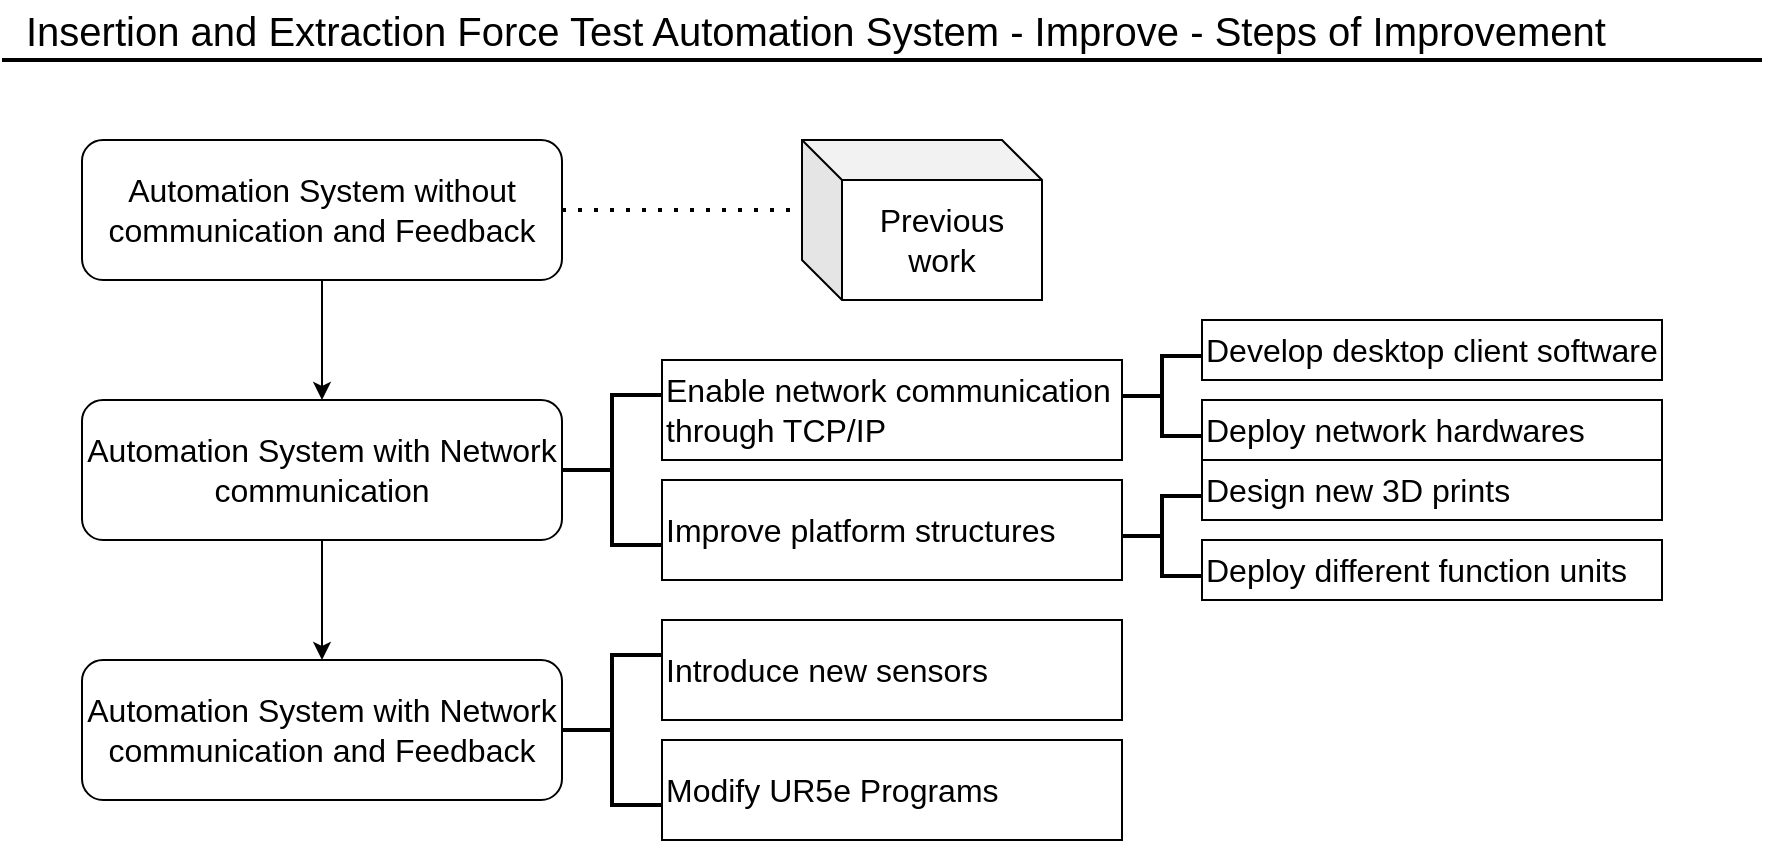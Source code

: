 <mxfile version="13.10.3" type="github">
  <diagram id="PMe5xxfhS3sRr5Ko6-70" name="Page-1">
    <mxGraphModel dx="2522" dy="762" grid="1" gridSize="10" guides="1" tooltips="1" connect="1" arrows="1" fold="1" page="1" pageScale="1" pageWidth="1100" pageHeight="850" math="0" shadow="0">
      <root>
        <mxCell id="0" />
        <mxCell id="1" parent="0" />
        <mxCell id="1gteRvyBW2OjLupQvuVD-1" value="" style="endArrow=none;html=1;fontSize=12;strokeWidth=2;" edge="1" parent="1">
          <mxGeometry width="50" height="50" relative="1" as="geometry">
            <mxPoint y="40" as="sourcePoint" />
            <mxPoint x="880" y="40" as="targetPoint" />
          </mxGeometry>
        </mxCell>
        <mxCell id="1gteRvyBW2OjLupQvuVD-2" value="&lt;font style=&quot;font-size: 20px&quot;&gt;Insertion and Extraction Force Test Automation System - Improve - Steps of Improvement&lt;/font&gt;" style="text;html=1;strokeColor=none;fillColor=none;align=left;verticalAlign=middle;whiteSpace=wrap;rounded=0;" vertex="1" parent="1">
          <mxGeometry x="10" y="10" width="810" height="30" as="geometry" />
        </mxCell>
        <mxCell id="1gteRvyBW2OjLupQvuVD-5" style="edgeStyle=orthogonalEdgeStyle;rounded=0;orthogonalLoop=1;jettySize=auto;html=1;exitX=0.5;exitY=1;exitDx=0;exitDy=0;entryX=0.5;entryY=0;entryDx=0;entryDy=0;" edge="1" parent="1" source="1gteRvyBW2OjLupQvuVD-3" target="1gteRvyBW2OjLupQvuVD-4">
          <mxGeometry relative="1" as="geometry" />
        </mxCell>
        <mxCell id="1gteRvyBW2OjLupQvuVD-3" value="&lt;font style=&quot;font-size: 16px&quot;&gt;Automation System without communication and Feedback&lt;/font&gt;" style="rounded=1;whiteSpace=wrap;html=1;align=center;" vertex="1" parent="1">
          <mxGeometry x="40" y="80" width="240" height="70" as="geometry" />
        </mxCell>
        <mxCell id="1gteRvyBW2OjLupQvuVD-7" style="edgeStyle=orthogonalEdgeStyle;rounded=0;orthogonalLoop=1;jettySize=auto;html=1;exitX=0.5;exitY=1;exitDx=0;exitDy=0;entryX=0.5;entryY=0;entryDx=0;entryDy=0;" edge="1" parent="1" source="1gteRvyBW2OjLupQvuVD-4" target="1gteRvyBW2OjLupQvuVD-6">
          <mxGeometry relative="1" as="geometry" />
        </mxCell>
        <mxCell id="1gteRvyBW2OjLupQvuVD-4" value="&lt;font style=&quot;font-size: 16px&quot;&gt;Automation System with Network communication&lt;/font&gt;" style="rounded=1;whiteSpace=wrap;html=1;align=center;" vertex="1" parent="1">
          <mxGeometry x="40" y="210" width="240" height="70" as="geometry" />
        </mxCell>
        <mxCell id="1gteRvyBW2OjLupQvuVD-6" value="&lt;font style=&quot;font-size: 16px&quot;&gt;Automation System with Network communication and Feedback&lt;/font&gt;" style="rounded=1;whiteSpace=wrap;html=1;align=center;" vertex="1" parent="1">
          <mxGeometry x="40" y="340" width="240" height="70" as="geometry" />
        </mxCell>
        <mxCell id="1gteRvyBW2OjLupQvuVD-8" value="" style="endArrow=none;dashed=1;html=1;dashPattern=1 3;strokeWidth=2;exitX=1;exitY=0.5;exitDx=0;exitDy=0;" edge="1" parent="1" source="1gteRvyBW2OjLupQvuVD-3">
          <mxGeometry width="50" height="50" relative="1" as="geometry">
            <mxPoint x="400" y="280" as="sourcePoint" />
            <mxPoint x="400" y="115" as="targetPoint" />
          </mxGeometry>
        </mxCell>
        <mxCell id="1gteRvyBW2OjLupQvuVD-9" value="&lt;font style=&quot;font-size: 16px&quot;&gt;Previous work&lt;/font&gt;" style="shape=cube;whiteSpace=wrap;html=1;boundedLbl=1;backgroundOutline=1;darkOpacity=0.05;darkOpacity2=0.1;align=center;" vertex="1" parent="1">
          <mxGeometry x="400" y="80" width="120" height="80" as="geometry" />
        </mxCell>
        <mxCell id="1gteRvyBW2OjLupQvuVD-10" value="" style="strokeWidth=2;html=1;shape=mxgraph.flowchart.annotation_2;align=left;labelPosition=right;pointerEvents=1;" vertex="1" parent="1">
          <mxGeometry x="280" y="207.5" width="50" height="75" as="geometry" />
        </mxCell>
        <mxCell id="1gteRvyBW2OjLupQvuVD-11" value="&lt;span style=&quot;font-size: 16px&quot;&gt;Enable network communication through TCP/IP&lt;/span&gt;" style="rounded=0;whiteSpace=wrap;html=1;align=left;" vertex="1" parent="1">
          <mxGeometry x="330" y="190" width="230" height="50" as="geometry" />
        </mxCell>
        <mxCell id="1gteRvyBW2OjLupQvuVD-12" value="&lt;span style=&quot;font-size: 16px&quot;&gt;Develop desktop client software&lt;/span&gt;" style="rounded=0;whiteSpace=wrap;html=1;align=left;" vertex="1" parent="1">
          <mxGeometry x="600" y="170" width="230" height="30" as="geometry" />
        </mxCell>
        <mxCell id="1gteRvyBW2OjLupQvuVD-13" value="&lt;span style=&quot;font-size: 16px&quot;&gt;Deploy network hardwares&lt;/span&gt;" style="rounded=0;whiteSpace=wrap;html=1;align=left;" vertex="1" parent="1">
          <mxGeometry x="600" y="210" width="230" height="30" as="geometry" />
        </mxCell>
        <mxCell id="1gteRvyBW2OjLupQvuVD-15" value="" style="strokeWidth=2;html=1;shape=mxgraph.flowchart.annotation_2;align=left;labelPosition=right;pointerEvents=1;" vertex="1" parent="1">
          <mxGeometry x="560" y="188" width="40" height="40" as="geometry" />
        </mxCell>
        <mxCell id="1gteRvyBW2OjLupQvuVD-16" value="&lt;span style=&quot;font-size: 16px&quot;&gt;Improve platform structures&lt;/span&gt;" style="rounded=0;whiteSpace=wrap;html=1;align=left;" vertex="1" parent="1">
          <mxGeometry x="330" y="250" width="230" height="50" as="geometry" />
        </mxCell>
        <mxCell id="1gteRvyBW2OjLupQvuVD-17" value="&lt;span style=&quot;font-size: 16px&quot;&gt;Design new 3D prints&lt;/span&gt;" style="rounded=0;whiteSpace=wrap;html=1;align=left;" vertex="1" parent="1">
          <mxGeometry x="600" y="240" width="230" height="30" as="geometry" />
        </mxCell>
        <mxCell id="1gteRvyBW2OjLupQvuVD-18" value="&lt;span style=&quot;font-size: 16px&quot;&gt;Deploy different function units&lt;/span&gt;" style="rounded=0;whiteSpace=wrap;html=1;align=left;" vertex="1" parent="1">
          <mxGeometry x="600" y="280" width="230" height="30" as="geometry" />
        </mxCell>
        <mxCell id="1gteRvyBW2OjLupQvuVD-19" value="" style="strokeWidth=2;html=1;shape=mxgraph.flowchart.annotation_2;align=left;labelPosition=right;pointerEvents=1;" vertex="1" parent="1">
          <mxGeometry x="560" y="258" width="40" height="40" as="geometry" />
        </mxCell>
        <mxCell id="1gteRvyBW2OjLupQvuVD-20" value="" style="strokeWidth=2;html=1;shape=mxgraph.flowchart.annotation_2;align=left;labelPosition=right;pointerEvents=1;" vertex="1" parent="1">
          <mxGeometry x="280" y="337.5" width="50" height="75" as="geometry" />
        </mxCell>
        <mxCell id="1gteRvyBW2OjLupQvuVD-21" value="&lt;span style=&quot;font-size: 16px&quot;&gt;Introduce new sensors&lt;/span&gt;" style="rounded=0;whiteSpace=wrap;html=1;align=left;" vertex="1" parent="1">
          <mxGeometry x="330" y="320" width="230" height="50" as="geometry" />
        </mxCell>
        <mxCell id="1gteRvyBW2OjLupQvuVD-22" value="&lt;span style=&quot;font-size: 16px&quot;&gt;Modify UR5e Programs&lt;/span&gt;" style="rounded=0;whiteSpace=wrap;html=1;align=left;" vertex="1" parent="1">
          <mxGeometry x="330" y="380" width="230" height="50" as="geometry" />
        </mxCell>
      </root>
    </mxGraphModel>
  </diagram>
</mxfile>
